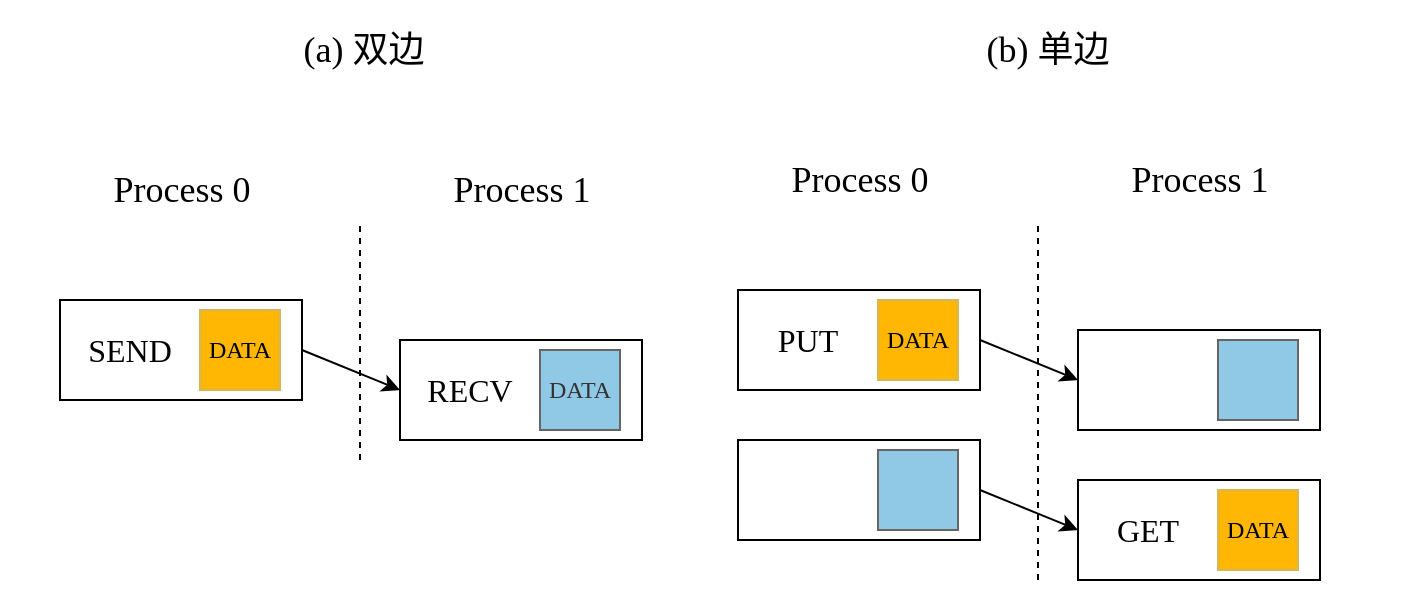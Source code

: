 <mxfile version="22.1.18" type="device">
  <diagram id="xX7SkSrh7QM8LSbU5drP" name="第 1 页">
    <mxGraphModel dx="852" dy="545" grid="0" gridSize="10" guides="1" tooltips="1" connect="1" arrows="1" fold="1" page="1" pageScale="1" pageWidth="827" pageHeight="1169" math="0" shadow="0">
      <root>
        <mxCell id="0" />
        <mxCell id="1" parent="0" />
        <mxCell id="5K3PfsO1SJLHJTttvWhU-1" value="" style="rounded=0;whiteSpace=wrap;html=1;strokeColor=none;fillColor=none;" parent="1" vertex="1">
          <mxGeometry x="50" y="90" width="700" height="300" as="geometry" />
        </mxCell>
        <mxCell id="VUmhrus12MedcVP45J9S-29" value="" style="rounded=0;whiteSpace=wrap;html=1;fontFamily=Times New Roman;" parent="1" vertex="1">
          <mxGeometry x="589" y="330" width="121" height="50" as="geometry" />
        </mxCell>
        <mxCell id="VUmhrus12MedcVP45J9S-1" value="" style="rounded=0;whiteSpace=wrap;html=1;fontFamily=Times New Roman;" parent="1" vertex="1">
          <mxGeometry x="80" y="240" width="121" height="50" as="geometry" />
        </mxCell>
        <mxCell id="VUmhrus12MedcVP45J9S-2" value="" style="endArrow=none;dashed=1;html=1;rounded=0;fontFamily=Times New Roman;" parent="1" edge="1">
          <mxGeometry x="0.8" y="20" width="50" height="50" relative="1" as="geometry">
            <mxPoint x="230" y="320" as="sourcePoint" />
            <mxPoint x="230" y="200" as="targetPoint" />
            <mxPoint as="offset" />
          </mxGeometry>
        </mxCell>
        <mxCell id="VUmhrus12MedcVP45J9S-3" value="Process 0" style="text;html=1;strokeColor=none;fillColor=none;align=center;verticalAlign=middle;whiteSpace=wrap;rounded=0;fontSize=18;fontFamily=Times New Roman;" parent="1" vertex="1">
          <mxGeometry x="90.5" y="170" width="100" height="30" as="geometry" />
        </mxCell>
        <mxCell id="VUmhrus12MedcVP45J9S-4" value="Process 1" style="text;html=1;strokeColor=none;fillColor=none;align=center;verticalAlign=middle;whiteSpace=wrap;rounded=0;fontSize=18;fontFamily=Times New Roman;" parent="1" vertex="1">
          <mxGeometry x="260.5" y="170" width="100" height="30" as="geometry" />
        </mxCell>
        <mxCell id="VUmhrus12MedcVP45J9S-6" value="DATA" style="rounded=0;whiteSpace=wrap;html=1;fillColor=#FFB703;strokeColor=#d6b656;fontFamily=Times New Roman;" parent="1" vertex="1">
          <mxGeometry x="150" y="245" width="40" height="40" as="geometry" />
        </mxCell>
        <mxCell id="VUmhrus12MedcVP45J9S-7" value="&lt;font style=&quot;font-size: 16px;&quot;&gt;SEND&lt;/font&gt;" style="text;html=1;strokeColor=none;fillColor=none;align=center;verticalAlign=middle;whiteSpace=wrap;rounded=0;fontFamily=Times New Roman;" parent="1" vertex="1">
          <mxGeometry x="90" y="250" width="50" height="30" as="geometry" />
        </mxCell>
        <mxCell id="VUmhrus12MedcVP45J9S-8" value="" style="rounded=0;whiteSpace=wrap;html=1;fontFamily=Times New Roman;" parent="1" vertex="1">
          <mxGeometry x="250" y="260" width="121" height="50" as="geometry" />
        </mxCell>
        <mxCell id="VUmhrus12MedcVP45J9S-9" value="DATA" style="rounded=0;whiteSpace=wrap;html=1;fillColor=#90C9E6;fontColor=#333333;strokeColor=#666666;fontFamily=Times New Roman;" parent="1" vertex="1">
          <mxGeometry x="320" y="265" width="40" height="40" as="geometry" />
        </mxCell>
        <mxCell id="VUmhrus12MedcVP45J9S-10" value="&lt;span style=&quot;font-size: 16px;&quot;&gt;RECV&lt;/span&gt;" style="text;html=1;strokeColor=none;fillColor=none;align=center;verticalAlign=middle;whiteSpace=wrap;rounded=0;fontFamily=Times New Roman;" parent="1" vertex="1">
          <mxGeometry x="260" y="270" width="50" height="30" as="geometry" />
        </mxCell>
        <mxCell id="VUmhrus12MedcVP45J9S-11" value="" style="endArrow=classic;html=1;rounded=0;fontSize=18;exitX=1;exitY=0.5;exitDx=0;exitDy=0;entryX=0;entryY=0.5;entryDx=0;entryDy=0;fontFamily=Times New Roman;" parent="1" source="VUmhrus12MedcVP45J9S-1" target="VUmhrus12MedcVP45J9S-8" edge="1">
          <mxGeometry width="50" height="50" relative="1" as="geometry">
            <mxPoint x="210" y="470" as="sourcePoint" />
            <mxPoint x="260" y="420" as="targetPoint" />
          </mxGeometry>
        </mxCell>
        <mxCell id="VUmhrus12MedcVP45J9S-12" value="(a) 双边" style="text;html=1;strokeColor=none;fillColor=none;align=center;verticalAlign=middle;whiteSpace=wrap;rounded=0;fontSize=18;fontFamily=Times New Roman;" parent="1" vertex="1">
          <mxGeometry x="157" y="100" width="150" height="30" as="geometry" />
        </mxCell>
        <mxCell id="VUmhrus12MedcVP45J9S-13" value="" style="rounded=0;whiteSpace=wrap;html=1;fontFamily=Times New Roman;" parent="1" vertex="1">
          <mxGeometry x="419" y="235" width="121" height="50" as="geometry" />
        </mxCell>
        <mxCell id="VUmhrus12MedcVP45J9S-14" value="" style="endArrow=none;dashed=1;html=1;rounded=0;fontFamily=Times New Roman;" parent="1" edge="1">
          <mxGeometry x="0.8" y="20" width="50" height="50" relative="1" as="geometry">
            <mxPoint x="569" y="380" as="sourcePoint" />
            <mxPoint x="569" y="200" as="targetPoint" />
            <mxPoint as="offset" />
          </mxGeometry>
        </mxCell>
        <mxCell id="VUmhrus12MedcVP45J9S-15" value="Process 0" style="text;html=1;strokeColor=none;fillColor=none;align=center;verticalAlign=middle;whiteSpace=wrap;rounded=0;fontSize=18;fontFamily=Times New Roman;" parent="1" vertex="1">
          <mxGeometry x="429.5" y="165" width="100" height="30" as="geometry" />
        </mxCell>
        <mxCell id="VUmhrus12MedcVP45J9S-16" value="Process 1" style="text;html=1;strokeColor=none;fillColor=none;align=center;verticalAlign=middle;whiteSpace=wrap;rounded=0;fontSize=18;fontFamily=Times New Roman;" parent="1" vertex="1">
          <mxGeometry x="599.5" y="165" width="100" height="30" as="geometry" />
        </mxCell>
        <mxCell id="VUmhrus12MedcVP45J9S-17" value="DATA" style="rounded=0;whiteSpace=wrap;html=1;fillColor=#FFB703;strokeColor=#d6b656;fontFamily=Times New Roman;" parent="1" vertex="1">
          <mxGeometry x="489" y="240" width="40" height="40" as="geometry" />
        </mxCell>
        <mxCell id="VUmhrus12MedcVP45J9S-18" value="&lt;span style=&quot;font-size: 16px;&quot;&gt;PUT&lt;/span&gt;" style="text;html=1;strokeColor=none;fillColor=none;align=center;verticalAlign=middle;whiteSpace=wrap;rounded=0;fontFamily=Times New Roman;" parent="1" vertex="1">
          <mxGeometry x="429" y="245" width="50" height="30" as="geometry" />
        </mxCell>
        <mxCell id="VUmhrus12MedcVP45J9S-19" value="" style="rounded=0;whiteSpace=wrap;html=1;fontFamily=Times New Roman;" parent="1" vertex="1">
          <mxGeometry x="589" y="255" width="121" height="50" as="geometry" />
        </mxCell>
        <mxCell id="VUmhrus12MedcVP45J9S-20" value="" style="rounded=0;whiteSpace=wrap;html=1;fillColor=#90C9E6;fontColor=#333333;strokeColor=#666666;fontFamily=Times New Roman;" parent="1" vertex="1">
          <mxGeometry x="659" y="260" width="40" height="40" as="geometry" />
        </mxCell>
        <mxCell id="VUmhrus12MedcVP45J9S-22" value="" style="endArrow=classic;html=1;rounded=0;fontSize=18;exitX=1;exitY=0.5;exitDx=0;exitDy=0;entryX=0;entryY=0.5;entryDx=0;entryDy=0;fontFamily=Times New Roman;" parent="1" source="VUmhrus12MedcVP45J9S-13" target="VUmhrus12MedcVP45J9S-19" edge="1">
          <mxGeometry width="50" height="50" relative="1" as="geometry">
            <mxPoint x="549" y="465" as="sourcePoint" />
            <mxPoint x="599" y="415" as="targetPoint" />
          </mxGeometry>
        </mxCell>
        <mxCell id="VUmhrus12MedcVP45J9S-23" value="(b) 单边" style="text;html=1;strokeColor=none;fillColor=none;align=center;verticalAlign=middle;whiteSpace=wrap;rounded=0;fontSize=18;fontFamily=Times New Roman;" parent="1" vertex="1">
          <mxGeometry x="499" y="100" width="150" height="30" as="geometry" />
        </mxCell>
        <mxCell id="VUmhrus12MedcVP45J9S-24" value="" style="rounded=0;whiteSpace=wrap;html=1;fontFamily=Times New Roman;" parent="1" vertex="1">
          <mxGeometry x="419" y="310" width="121" height="50" as="geometry" />
        </mxCell>
        <mxCell id="VUmhrus12MedcVP45J9S-25" value="" style="rounded=0;whiteSpace=wrap;html=1;fillColor=#90C9E6;fontColor=#333333;strokeColor=#666666;fontFamily=Times New Roman;" parent="1" vertex="1">
          <mxGeometry x="489" y="315" width="40" height="40" as="geometry" />
        </mxCell>
        <mxCell id="VUmhrus12MedcVP45J9S-27" value="DATA" style="rounded=0;whiteSpace=wrap;html=1;fillColor=#FFB703;strokeColor=#d6b656;fontFamily=Times New Roman;" parent="1" vertex="1">
          <mxGeometry x="659" y="335" width="40" height="40" as="geometry" />
        </mxCell>
        <mxCell id="VUmhrus12MedcVP45J9S-28" value="" style="endArrow=classic;html=1;rounded=0;fontSize=18;exitX=1;exitY=0.5;exitDx=0;exitDy=0;entryX=0;entryY=0.5;entryDx=0;entryDy=0;fontFamily=Times New Roman;" parent="1" source="VUmhrus12MedcVP45J9S-24" edge="1">
          <mxGeometry width="50" height="50" relative="1" as="geometry">
            <mxPoint x="549" y="540" as="sourcePoint" />
            <mxPoint x="589" y="355" as="targetPoint" />
          </mxGeometry>
        </mxCell>
        <mxCell id="VUmhrus12MedcVP45J9S-30" value="&lt;span style=&quot;font-size: 16px;&quot;&gt;GET&lt;/span&gt;" style="text;html=1;strokeColor=none;fillColor=none;align=center;verticalAlign=middle;whiteSpace=wrap;rounded=0;fontFamily=Times New Roman;" parent="1" vertex="1">
          <mxGeometry x="599" y="340" width="50" height="30" as="geometry" />
        </mxCell>
      </root>
    </mxGraphModel>
  </diagram>
</mxfile>
